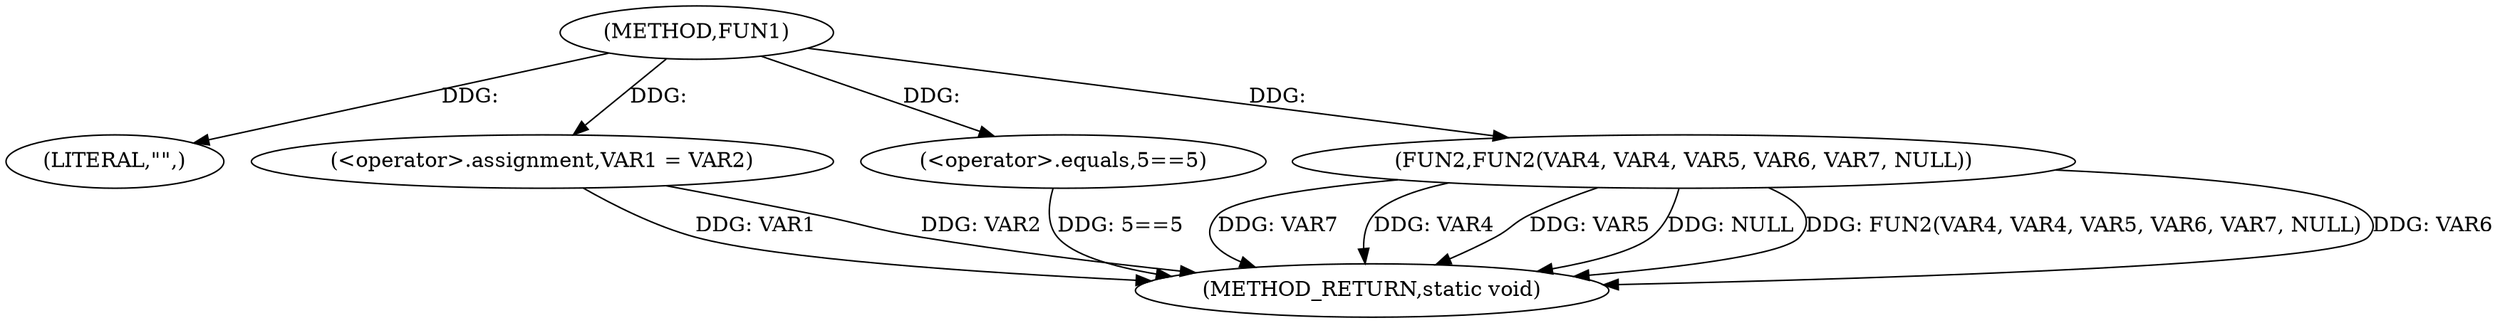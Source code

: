 digraph FUN1 {  
"1000100" [label = "(METHOD,FUN1)" ]
"1000119" [label = "(METHOD_RETURN,static void)" ]
"1000103" [label = "(LITERAL,\"\",)" ]
"1000104" [label = "(<operator>.assignment,VAR1 = VAR2)" ]
"1000108" [label = "(<operator>.equals,5==5)" ]
"1000112" [label = "(FUN2,FUN2(VAR4, VAR4, VAR5, VAR6, VAR7, NULL))" ]
  "1000112" -> "1000119"  [ label = "DDG: VAR7"] 
  "1000108" -> "1000119"  [ label = "DDG: 5==5"] 
  "1000104" -> "1000119"  [ label = "DDG: VAR1"] 
  "1000112" -> "1000119"  [ label = "DDG: VAR4"] 
  "1000112" -> "1000119"  [ label = "DDG: VAR5"] 
  "1000112" -> "1000119"  [ label = "DDG: NULL"] 
  "1000112" -> "1000119"  [ label = "DDG: FUN2(VAR4, VAR4, VAR5, VAR6, VAR7, NULL)"] 
  "1000112" -> "1000119"  [ label = "DDG: VAR6"] 
  "1000104" -> "1000119"  [ label = "DDG: VAR2"] 
  "1000100" -> "1000103"  [ label = "DDG: "] 
  "1000100" -> "1000104"  [ label = "DDG: "] 
  "1000100" -> "1000108"  [ label = "DDG: "] 
  "1000100" -> "1000112"  [ label = "DDG: "] 
}
